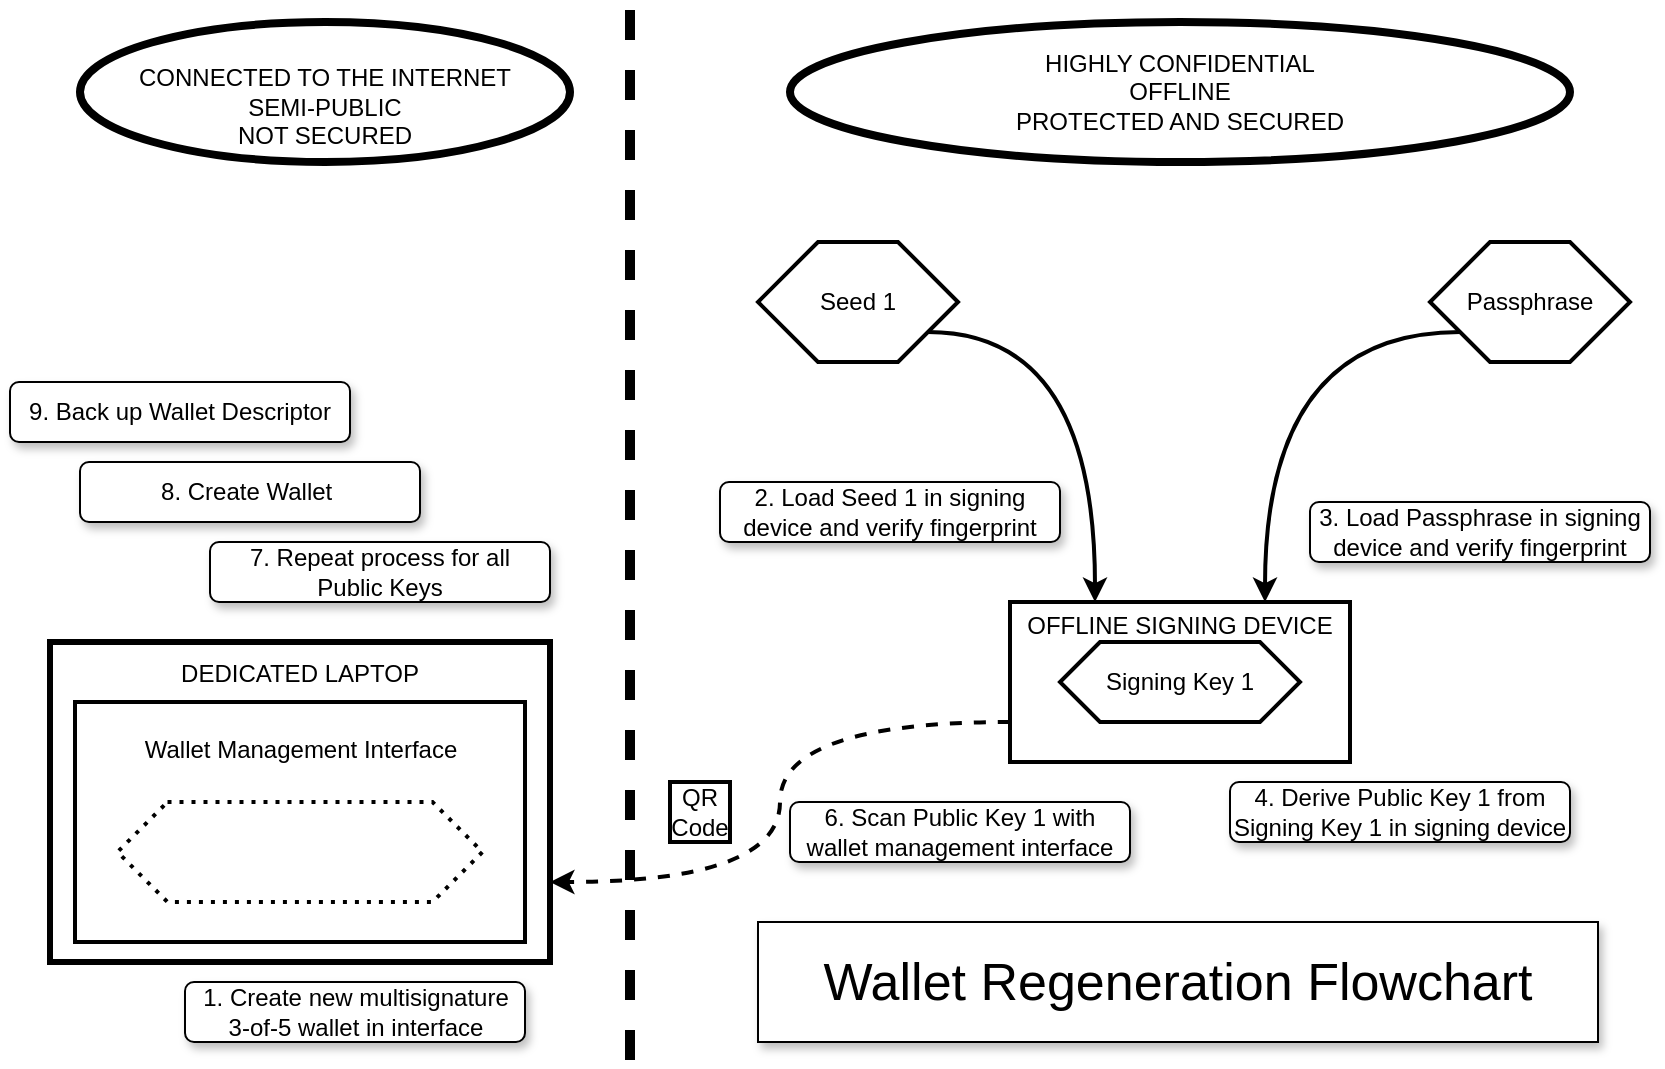 <mxfile version="24.2.5" type="device">
  <diagram name="Page-1" id="eGmQOpcCQC-GnfnCUIje">
    <mxGraphModel dx="909" dy="669" grid="1" gridSize="10" guides="1" tooltips="1" connect="1" arrows="1" fold="1" page="1" pageScale="1" pageWidth="850" pageHeight="550" math="0" shadow="0">
      <root>
        <mxCell id="0" />
        <mxCell id="1" parent="0" />
        <mxCell id="ffjLgrq28GyszqcOSduw-1" value="" style="endArrow=none;dashed=1;html=1;rounded=0;strokeWidth=5;" parent="1" edge="1">
          <mxGeometry width="50" height="50" relative="1" as="geometry">
            <mxPoint x="330" y="539" as="sourcePoint" />
            <mxPoint x="330" y="12" as="targetPoint" />
          </mxGeometry>
        </mxCell>
        <mxCell id="ffjLgrq28GyszqcOSduw-4" value="&lt;div&gt;DEDICATED LAPTOP&lt;/div&gt;&lt;div&gt;&lt;br&gt;&lt;br&gt;&lt;br&gt;&lt;br&gt;&lt;br&gt;&lt;br&gt;&lt;br&gt;&lt;br&gt;&lt;br&gt;&lt;/div&gt;" style="rounded=0;whiteSpace=wrap;html=1;strokeWidth=3;" parent="1" vertex="1">
          <mxGeometry x="40" y="330" width="250" height="160" as="geometry" />
        </mxCell>
        <mxCell id="ffjLgrq28GyszqcOSduw-5" value="&lt;br&gt;CONNECTED TO THE INTERNET&lt;br&gt;SEMI-PUBLIC&lt;br style=&quot;border-color: var(--border-color);&quot;&gt;NOT SECURED" style="strokeWidth=4;html=1;shape=mxgraph.flowchart.start_1;whiteSpace=wrap;" parent="1" vertex="1">
          <mxGeometry x="55" y="20" width="245" height="70" as="geometry" />
        </mxCell>
        <mxCell id="ffjLgrq28GyszqcOSduw-6" style="edgeStyle=orthogonalEdgeStyle;rounded=0;orthogonalLoop=1;jettySize=auto;html=1;exitX=0;exitY=0;exitDx=15;exitDy=45;exitPerimeter=0;entryX=0.75;entryY=0;entryDx=0;entryDy=0;curved=1;strokeWidth=2;" parent="1" source="ffjLgrq28GyszqcOSduw-7" target="ffjLgrq28GyszqcOSduw-9" edge="1">
          <mxGeometry relative="1" as="geometry" />
        </mxCell>
        <mxCell id="ffjLgrq28GyszqcOSduw-7" value="Passphrase" style="whiteSpace=wrap;html=1;shape=mxgraph.basic.octagon2;align=center;verticalAlign=middle;dx=15;strokeWidth=2;" parent="1" vertex="1">
          <mxGeometry x="730" y="130" width="100" height="60" as="geometry" />
        </mxCell>
        <mxCell id="ffjLgrq28GyszqcOSduw-8" style="edgeStyle=orthogonalEdgeStyle;rounded=0;orthogonalLoop=1;jettySize=auto;html=1;exitX=0;exitY=0.75;exitDx=0;exitDy=0;entryX=1;entryY=0.75;entryDx=0;entryDy=0;curved=1;dashed=1;strokeWidth=2;" parent="1" source="ffjLgrq28GyszqcOSduw-9" target="ffjLgrq28GyszqcOSduw-4" edge="1">
          <mxGeometry relative="1" as="geometry" />
        </mxCell>
        <mxCell id="ffjLgrq28GyszqcOSduw-9" value="OFFLINE SIGNING DEVICE&lt;br&gt;&lt;div&gt;&lt;br&gt;&lt;/div&gt;&lt;div&gt;&lt;br&gt;&lt;/div&gt;&lt;div&gt;&lt;br&gt;&lt;/div&gt;&lt;div&gt;&lt;br&gt;&lt;/div&gt;" style="rounded=0;whiteSpace=wrap;html=1;strokeWidth=2;" parent="1" vertex="1">
          <mxGeometry x="520" y="310" width="170" height="80" as="geometry" />
        </mxCell>
        <mxCell id="ffjLgrq28GyszqcOSduw-10" value="HIGHLY CONFIDENTIAL&lt;div&gt;OFFLINE&lt;br&gt;PROTECTED AND SECURED&lt;/div&gt;" style="strokeWidth=4;html=1;shape=mxgraph.flowchart.start_1;whiteSpace=wrap;" parent="1" vertex="1">
          <mxGeometry x="410" y="20" width="390" height="70" as="geometry" />
        </mxCell>
        <mxCell id="ffjLgrq28GyszqcOSduw-11" value="&lt;div&gt;Wallet Management Interface&lt;br&gt;&lt;br&gt;&lt;br&gt;&lt;br&gt;&lt;br&gt;&lt;br&gt;&lt;/div&gt;" style="rounded=0;whiteSpace=wrap;html=1;strokeWidth=2;" parent="1" vertex="1">
          <mxGeometry x="52.5" y="360" width="225" height="120" as="geometry" />
        </mxCell>
        <mxCell id="ffjLgrq28GyszqcOSduw-12" value="" style="whiteSpace=wrap;html=1;shape=mxgraph.basic.octagon2;align=center;verticalAlign=middle;dx=15;strokeWidth=2;dashed=1;dashPattern=1 2;" parent="1" vertex="1">
          <mxGeometry x="73.75" y="410" width="182.5" height="50" as="geometry" />
        </mxCell>
        <mxCell id="ffjLgrq28GyszqcOSduw-14" value="Signing Key 1" style="shape=hexagon;perimeter=hexagonPerimeter2;whiteSpace=wrap;html=1;fixedSize=1;strokeWidth=2;" parent="1" vertex="1">
          <mxGeometry x="545" y="330" width="120" height="40" as="geometry" />
        </mxCell>
        <mxCell id="ffjLgrq28GyszqcOSduw-15" style="edgeStyle=orthogonalEdgeStyle;rounded=0;orthogonalLoop=1;jettySize=auto;html=1;exitX=0;exitY=0;exitDx=85;exitDy=45;exitPerimeter=0;entryX=0.25;entryY=0;entryDx=0;entryDy=0;curved=1;strokeWidth=2;" parent="1" source="ffjLgrq28GyszqcOSduw-16" target="ffjLgrq28GyszqcOSduw-9" edge="1">
          <mxGeometry relative="1" as="geometry" />
        </mxCell>
        <mxCell id="ffjLgrq28GyszqcOSduw-16" value="Seed 1" style="whiteSpace=wrap;html=1;shape=mxgraph.basic.octagon2;align=center;verticalAlign=middle;dx=15;strokeWidth=2;" parent="1" vertex="1">
          <mxGeometry x="394" y="130" width="100" height="60" as="geometry" />
        </mxCell>
        <mxCell id="ffjLgrq28GyszqcOSduw-19" value="1. Create new multisignature&lt;br&gt;3-of-5 wallet in interface" style="rounded=1;whiteSpace=wrap;html=1;shadow=1;glass=0;" parent="1" vertex="1">
          <mxGeometry x="107.5" y="500" width="170" height="30" as="geometry" />
        </mxCell>
        <mxCell id="ffjLgrq28GyszqcOSduw-20" value="2. Load Seed 1 in signing device and verify fingerprint" style="rounded=1;whiteSpace=wrap;html=1;shadow=1;glass=0;" parent="1" vertex="1">
          <mxGeometry x="375" y="250" width="170" height="30" as="geometry" />
        </mxCell>
        <mxCell id="ffjLgrq28GyszqcOSduw-21" value="3. Load Passphrase in signing device and verify fingerprint" style="rounded=1;whiteSpace=wrap;html=1;shadow=1;glass=0;" parent="1" vertex="1">
          <mxGeometry x="670" y="260" width="170" height="30" as="geometry" />
        </mxCell>
        <mxCell id="ffjLgrq28GyszqcOSduw-22" value="4. Derive Public Key 1 from Signing Key 1 in signing device" style="rounded=1;whiteSpace=wrap;html=1;shadow=1;glass=0;" parent="1" vertex="1">
          <mxGeometry x="630" y="400" width="170" height="30" as="geometry" />
        </mxCell>
        <mxCell id="ffjLgrq28GyszqcOSduw-23" value="6. Scan Public Key 1 with wallet management interface" style="rounded=1;whiteSpace=wrap;html=1;shadow=1;glass=0;" parent="1" vertex="1">
          <mxGeometry x="410" y="410" width="170" height="30" as="geometry" />
        </mxCell>
        <mxCell id="ffjLgrq28GyszqcOSduw-24" value="QR Code" style="whiteSpace=wrap;html=1;aspect=fixed;strokeWidth=2;" parent="1" vertex="1">
          <mxGeometry x="350" y="400" width="30" height="30" as="geometry" />
        </mxCell>
        <mxCell id="ffjLgrq28GyszqcOSduw-25" value="7. Repeat process for all &lt;br&gt;Public Keys" style="rounded=1;whiteSpace=wrap;html=1;shadow=1;glass=0;" parent="1" vertex="1">
          <mxGeometry x="120" y="280" width="170" height="30" as="geometry" />
        </mxCell>
        <mxCell id="ffjLgrq28GyszqcOSduw-26" value="8. Create Wallet&amp;nbsp;" style="rounded=1;whiteSpace=wrap;html=1;shadow=1;glass=0;" parent="1" vertex="1">
          <mxGeometry x="55" y="240" width="170" height="30" as="geometry" />
        </mxCell>
        <mxCell id="ffjLgrq28GyszqcOSduw-30" value="9. Back up Wallet Descriptor" style="rounded=1;whiteSpace=wrap;html=1;shadow=1;glass=0;" parent="1" vertex="1">
          <mxGeometry x="20" y="200" width="170" height="30" as="geometry" />
        </mxCell>
        <mxCell id="z6Pke8HdxAjFbMjMFG8D-1" value="&lt;font style=&quot;font-size: 26px;&quot;&gt;Wallet Regeneration Flowchart&lt;/font&gt;" style="rounded=0;whiteSpace=wrap;html=1;shadow=1;" parent="1" vertex="1">
          <mxGeometry x="394" y="470" width="420" height="60" as="geometry" />
        </mxCell>
      </root>
    </mxGraphModel>
  </diagram>
</mxfile>
